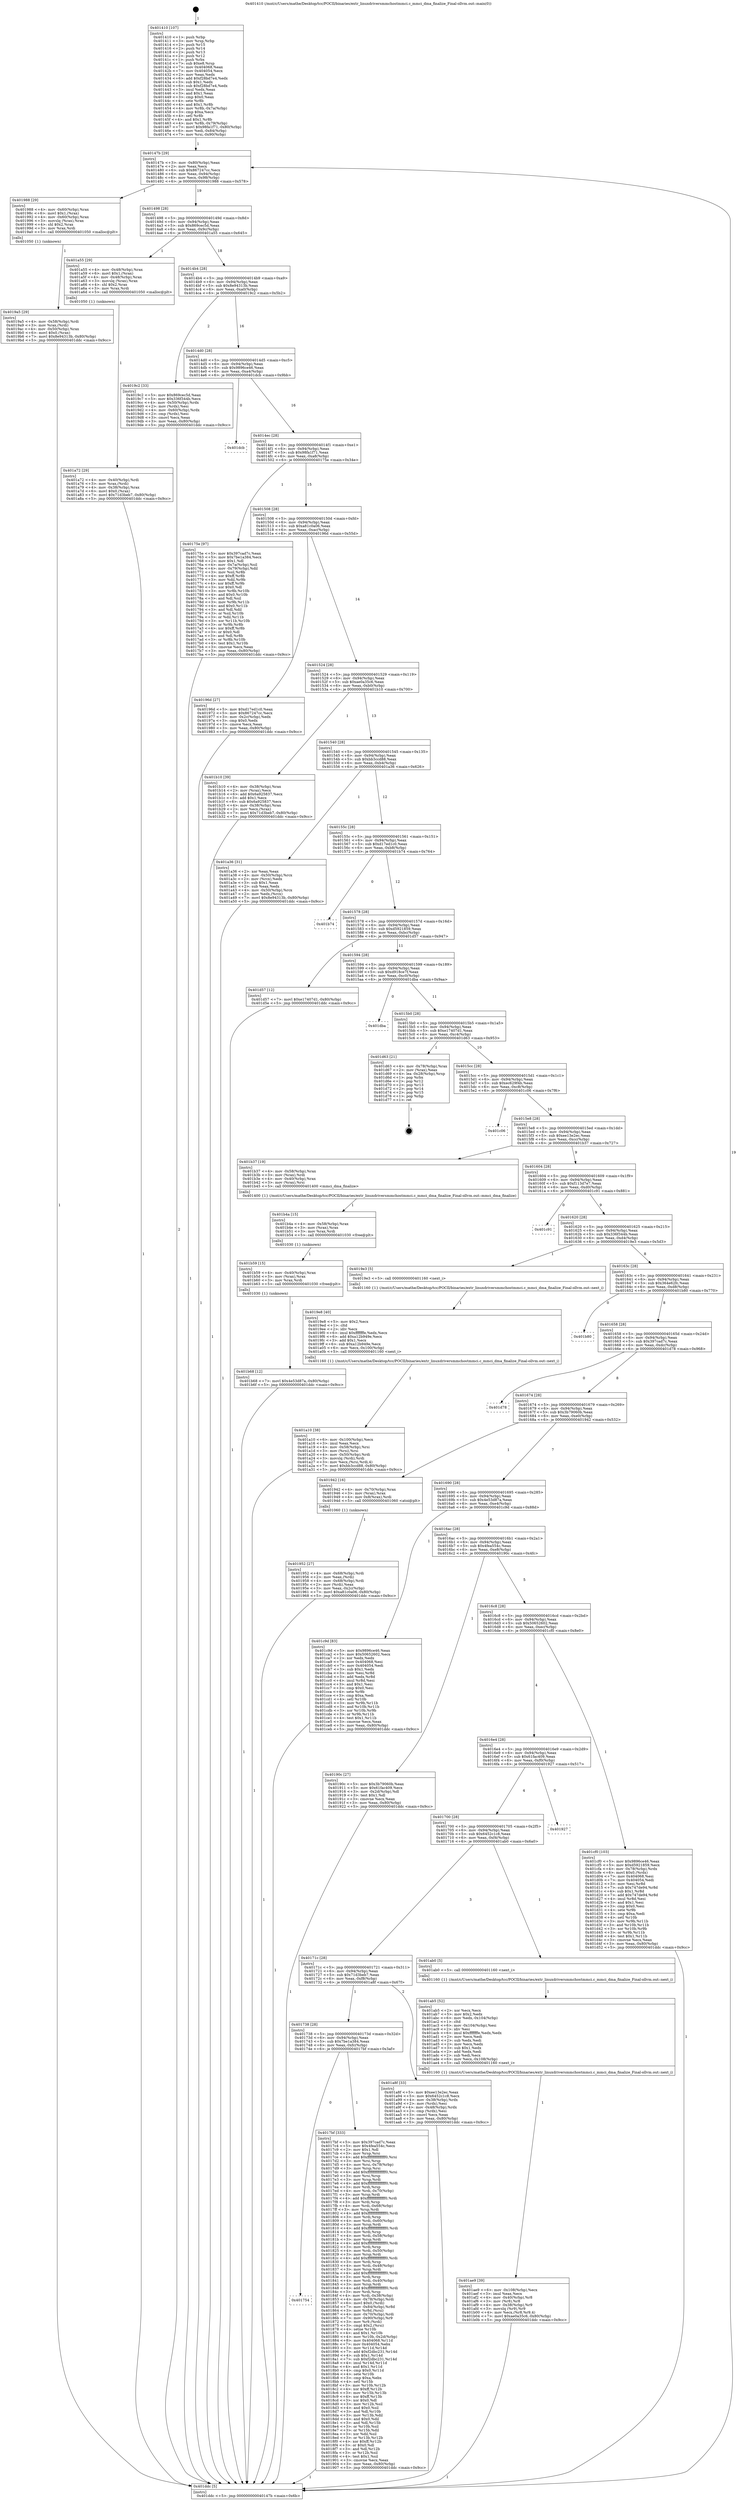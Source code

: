 digraph "0x401410" {
  label = "0x401410 (/mnt/c/Users/mathe/Desktop/tcc/POCII/binaries/extr_linuxdriversmmchostmmci.c_mmci_dma_finalize_Final-ollvm.out::main(0))"
  labelloc = "t"
  node[shape=record]

  Entry [label="",width=0.3,height=0.3,shape=circle,fillcolor=black,style=filled]
  "0x40147b" [label="{
     0x40147b [29]\l
     | [instrs]\l
     &nbsp;&nbsp;0x40147b \<+3\>: mov -0x80(%rbp),%eax\l
     &nbsp;&nbsp;0x40147e \<+2\>: mov %eax,%ecx\l
     &nbsp;&nbsp;0x401480 \<+6\>: sub $0x867247cc,%ecx\l
     &nbsp;&nbsp;0x401486 \<+6\>: mov %eax,-0x94(%rbp)\l
     &nbsp;&nbsp;0x40148c \<+6\>: mov %ecx,-0x98(%rbp)\l
     &nbsp;&nbsp;0x401492 \<+6\>: je 0000000000401988 \<main+0x578\>\l
  }"]
  "0x401988" [label="{
     0x401988 [29]\l
     | [instrs]\l
     &nbsp;&nbsp;0x401988 \<+4\>: mov -0x60(%rbp),%rax\l
     &nbsp;&nbsp;0x40198c \<+6\>: movl $0x1,(%rax)\l
     &nbsp;&nbsp;0x401992 \<+4\>: mov -0x60(%rbp),%rax\l
     &nbsp;&nbsp;0x401996 \<+3\>: movslq (%rax),%rax\l
     &nbsp;&nbsp;0x401999 \<+4\>: shl $0x2,%rax\l
     &nbsp;&nbsp;0x40199d \<+3\>: mov %rax,%rdi\l
     &nbsp;&nbsp;0x4019a0 \<+5\>: call 0000000000401050 \<malloc@plt\>\l
     | [calls]\l
     &nbsp;&nbsp;0x401050 \{1\} (unknown)\l
  }"]
  "0x401498" [label="{
     0x401498 [28]\l
     | [instrs]\l
     &nbsp;&nbsp;0x401498 \<+5\>: jmp 000000000040149d \<main+0x8d\>\l
     &nbsp;&nbsp;0x40149d \<+6\>: mov -0x94(%rbp),%eax\l
     &nbsp;&nbsp;0x4014a3 \<+5\>: sub $0x869cec5d,%eax\l
     &nbsp;&nbsp;0x4014a8 \<+6\>: mov %eax,-0x9c(%rbp)\l
     &nbsp;&nbsp;0x4014ae \<+6\>: je 0000000000401a55 \<main+0x645\>\l
  }"]
  Exit [label="",width=0.3,height=0.3,shape=circle,fillcolor=black,style=filled,peripheries=2]
  "0x401a55" [label="{
     0x401a55 [29]\l
     | [instrs]\l
     &nbsp;&nbsp;0x401a55 \<+4\>: mov -0x48(%rbp),%rax\l
     &nbsp;&nbsp;0x401a59 \<+6\>: movl $0x1,(%rax)\l
     &nbsp;&nbsp;0x401a5f \<+4\>: mov -0x48(%rbp),%rax\l
     &nbsp;&nbsp;0x401a63 \<+3\>: movslq (%rax),%rax\l
     &nbsp;&nbsp;0x401a66 \<+4\>: shl $0x2,%rax\l
     &nbsp;&nbsp;0x401a6a \<+3\>: mov %rax,%rdi\l
     &nbsp;&nbsp;0x401a6d \<+5\>: call 0000000000401050 \<malloc@plt\>\l
     | [calls]\l
     &nbsp;&nbsp;0x401050 \{1\} (unknown)\l
  }"]
  "0x4014b4" [label="{
     0x4014b4 [28]\l
     | [instrs]\l
     &nbsp;&nbsp;0x4014b4 \<+5\>: jmp 00000000004014b9 \<main+0xa9\>\l
     &nbsp;&nbsp;0x4014b9 \<+6\>: mov -0x94(%rbp),%eax\l
     &nbsp;&nbsp;0x4014bf \<+5\>: sub $0x8e94313b,%eax\l
     &nbsp;&nbsp;0x4014c4 \<+6\>: mov %eax,-0xa0(%rbp)\l
     &nbsp;&nbsp;0x4014ca \<+6\>: je 00000000004019c2 \<main+0x5b2\>\l
  }"]
  "0x401b68" [label="{
     0x401b68 [12]\l
     | [instrs]\l
     &nbsp;&nbsp;0x401b68 \<+7\>: movl $0x4e53d87a,-0x80(%rbp)\l
     &nbsp;&nbsp;0x401b6f \<+5\>: jmp 0000000000401ddc \<main+0x9cc\>\l
  }"]
  "0x4019c2" [label="{
     0x4019c2 [33]\l
     | [instrs]\l
     &nbsp;&nbsp;0x4019c2 \<+5\>: mov $0x869cec5d,%eax\l
     &nbsp;&nbsp;0x4019c7 \<+5\>: mov $0x336f344b,%ecx\l
     &nbsp;&nbsp;0x4019cc \<+4\>: mov -0x50(%rbp),%rdx\l
     &nbsp;&nbsp;0x4019d0 \<+2\>: mov (%rdx),%esi\l
     &nbsp;&nbsp;0x4019d2 \<+4\>: mov -0x60(%rbp),%rdx\l
     &nbsp;&nbsp;0x4019d6 \<+2\>: cmp (%rdx),%esi\l
     &nbsp;&nbsp;0x4019d8 \<+3\>: cmovl %ecx,%eax\l
     &nbsp;&nbsp;0x4019db \<+3\>: mov %eax,-0x80(%rbp)\l
     &nbsp;&nbsp;0x4019de \<+5\>: jmp 0000000000401ddc \<main+0x9cc\>\l
  }"]
  "0x4014d0" [label="{
     0x4014d0 [28]\l
     | [instrs]\l
     &nbsp;&nbsp;0x4014d0 \<+5\>: jmp 00000000004014d5 \<main+0xc5\>\l
     &nbsp;&nbsp;0x4014d5 \<+6\>: mov -0x94(%rbp),%eax\l
     &nbsp;&nbsp;0x4014db \<+5\>: sub $0x9896ce46,%eax\l
     &nbsp;&nbsp;0x4014e0 \<+6\>: mov %eax,-0xa4(%rbp)\l
     &nbsp;&nbsp;0x4014e6 \<+6\>: je 0000000000401dcb \<main+0x9bb\>\l
  }"]
  "0x401b59" [label="{
     0x401b59 [15]\l
     | [instrs]\l
     &nbsp;&nbsp;0x401b59 \<+4\>: mov -0x40(%rbp),%rax\l
     &nbsp;&nbsp;0x401b5d \<+3\>: mov (%rax),%rax\l
     &nbsp;&nbsp;0x401b60 \<+3\>: mov %rax,%rdi\l
     &nbsp;&nbsp;0x401b63 \<+5\>: call 0000000000401030 \<free@plt\>\l
     | [calls]\l
     &nbsp;&nbsp;0x401030 \{1\} (unknown)\l
  }"]
  "0x401dcb" [label="{
     0x401dcb\l
  }", style=dashed]
  "0x4014ec" [label="{
     0x4014ec [28]\l
     | [instrs]\l
     &nbsp;&nbsp;0x4014ec \<+5\>: jmp 00000000004014f1 \<main+0xe1\>\l
     &nbsp;&nbsp;0x4014f1 \<+6\>: mov -0x94(%rbp),%eax\l
     &nbsp;&nbsp;0x4014f7 \<+5\>: sub $0x98fa1f71,%eax\l
     &nbsp;&nbsp;0x4014fc \<+6\>: mov %eax,-0xa8(%rbp)\l
     &nbsp;&nbsp;0x401502 \<+6\>: je 000000000040175e \<main+0x34e\>\l
  }"]
  "0x401b4a" [label="{
     0x401b4a [15]\l
     | [instrs]\l
     &nbsp;&nbsp;0x401b4a \<+4\>: mov -0x58(%rbp),%rax\l
     &nbsp;&nbsp;0x401b4e \<+3\>: mov (%rax),%rax\l
     &nbsp;&nbsp;0x401b51 \<+3\>: mov %rax,%rdi\l
     &nbsp;&nbsp;0x401b54 \<+5\>: call 0000000000401030 \<free@plt\>\l
     | [calls]\l
     &nbsp;&nbsp;0x401030 \{1\} (unknown)\l
  }"]
  "0x40175e" [label="{
     0x40175e [97]\l
     | [instrs]\l
     &nbsp;&nbsp;0x40175e \<+5\>: mov $0x397cad7c,%eax\l
     &nbsp;&nbsp;0x401763 \<+5\>: mov $0x7be1a384,%ecx\l
     &nbsp;&nbsp;0x401768 \<+2\>: mov $0x1,%dl\l
     &nbsp;&nbsp;0x40176a \<+4\>: mov -0x7a(%rbp),%sil\l
     &nbsp;&nbsp;0x40176e \<+4\>: mov -0x79(%rbp),%dil\l
     &nbsp;&nbsp;0x401772 \<+3\>: mov %sil,%r8b\l
     &nbsp;&nbsp;0x401775 \<+4\>: xor $0xff,%r8b\l
     &nbsp;&nbsp;0x401779 \<+3\>: mov %dil,%r9b\l
     &nbsp;&nbsp;0x40177c \<+4\>: xor $0xff,%r9b\l
     &nbsp;&nbsp;0x401780 \<+3\>: xor $0x0,%dl\l
     &nbsp;&nbsp;0x401783 \<+3\>: mov %r8b,%r10b\l
     &nbsp;&nbsp;0x401786 \<+4\>: and $0x0,%r10b\l
     &nbsp;&nbsp;0x40178a \<+3\>: and %dl,%sil\l
     &nbsp;&nbsp;0x40178d \<+3\>: mov %r9b,%r11b\l
     &nbsp;&nbsp;0x401790 \<+4\>: and $0x0,%r11b\l
     &nbsp;&nbsp;0x401794 \<+3\>: and %dl,%dil\l
     &nbsp;&nbsp;0x401797 \<+3\>: or %sil,%r10b\l
     &nbsp;&nbsp;0x40179a \<+3\>: or %dil,%r11b\l
     &nbsp;&nbsp;0x40179d \<+3\>: xor %r11b,%r10b\l
     &nbsp;&nbsp;0x4017a0 \<+3\>: or %r9b,%r8b\l
     &nbsp;&nbsp;0x4017a3 \<+4\>: xor $0xff,%r8b\l
     &nbsp;&nbsp;0x4017a7 \<+3\>: or $0x0,%dl\l
     &nbsp;&nbsp;0x4017aa \<+3\>: and %dl,%r8b\l
     &nbsp;&nbsp;0x4017ad \<+3\>: or %r8b,%r10b\l
     &nbsp;&nbsp;0x4017b0 \<+4\>: test $0x1,%r10b\l
     &nbsp;&nbsp;0x4017b4 \<+3\>: cmovne %ecx,%eax\l
     &nbsp;&nbsp;0x4017b7 \<+3\>: mov %eax,-0x80(%rbp)\l
     &nbsp;&nbsp;0x4017ba \<+5\>: jmp 0000000000401ddc \<main+0x9cc\>\l
  }"]
  "0x401508" [label="{
     0x401508 [28]\l
     | [instrs]\l
     &nbsp;&nbsp;0x401508 \<+5\>: jmp 000000000040150d \<main+0xfd\>\l
     &nbsp;&nbsp;0x40150d \<+6\>: mov -0x94(%rbp),%eax\l
     &nbsp;&nbsp;0x401513 \<+5\>: sub $0xa81c0a06,%eax\l
     &nbsp;&nbsp;0x401518 \<+6\>: mov %eax,-0xac(%rbp)\l
     &nbsp;&nbsp;0x40151e \<+6\>: je 000000000040196d \<main+0x55d\>\l
  }"]
  "0x401ddc" [label="{
     0x401ddc [5]\l
     | [instrs]\l
     &nbsp;&nbsp;0x401ddc \<+5\>: jmp 000000000040147b \<main+0x6b\>\l
  }"]
  "0x401410" [label="{
     0x401410 [107]\l
     | [instrs]\l
     &nbsp;&nbsp;0x401410 \<+1\>: push %rbp\l
     &nbsp;&nbsp;0x401411 \<+3\>: mov %rsp,%rbp\l
     &nbsp;&nbsp;0x401414 \<+2\>: push %r15\l
     &nbsp;&nbsp;0x401416 \<+2\>: push %r14\l
     &nbsp;&nbsp;0x401418 \<+2\>: push %r13\l
     &nbsp;&nbsp;0x40141a \<+2\>: push %r12\l
     &nbsp;&nbsp;0x40141c \<+1\>: push %rbx\l
     &nbsp;&nbsp;0x40141d \<+7\>: sub $0xe8,%rsp\l
     &nbsp;&nbsp;0x401424 \<+7\>: mov 0x404068,%eax\l
     &nbsp;&nbsp;0x40142b \<+7\>: mov 0x404054,%ecx\l
     &nbsp;&nbsp;0x401432 \<+2\>: mov %eax,%edx\l
     &nbsp;&nbsp;0x401434 \<+6\>: add $0xf28bd7e4,%edx\l
     &nbsp;&nbsp;0x40143a \<+3\>: sub $0x1,%edx\l
     &nbsp;&nbsp;0x40143d \<+6\>: sub $0xf28bd7e4,%edx\l
     &nbsp;&nbsp;0x401443 \<+3\>: imul %edx,%eax\l
     &nbsp;&nbsp;0x401446 \<+3\>: and $0x1,%eax\l
     &nbsp;&nbsp;0x401449 \<+3\>: cmp $0x0,%eax\l
     &nbsp;&nbsp;0x40144c \<+4\>: sete %r8b\l
     &nbsp;&nbsp;0x401450 \<+4\>: and $0x1,%r8b\l
     &nbsp;&nbsp;0x401454 \<+4\>: mov %r8b,-0x7a(%rbp)\l
     &nbsp;&nbsp;0x401458 \<+3\>: cmp $0xa,%ecx\l
     &nbsp;&nbsp;0x40145b \<+4\>: setl %r8b\l
     &nbsp;&nbsp;0x40145f \<+4\>: and $0x1,%r8b\l
     &nbsp;&nbsp;0x401463 \<+4\>: mov %r8b,-0x79(%rbp)\l
     &nbsp;&nbsp;0x401467 \<+7\>: movl $0x98fa1f71,-0x80(%rbp)\l
     &nbsp;&nbsp;0x40146e \<+6\>: mov %edi,-0x84(%rbp)\l
     &nbsp;&nbsp;0x401474 \<+7\>: mov %rsi,-0x90(%rbp)\l
  }"]
  "0x401ae9" [label="{
     0x401ae9 [39]\l
     | [instrs]\l
     &nbsp;&nbsp;0x401ae9 \<+6\>: mov -0x108(%rbp),%ecx\l
     &nbsp;&nbsp;0x401aef \<+3\>: imul %eax,%ecx\l
     &nbsp;&nbsp;0x401af2 \<+4\>: mov -0x40(%rbp),%r8\l
     &nbsp;&nbsp;0x401af6 \<+3\>: mov (%r8),%r8\l
     &nbsp;&nbsp;0x401af9 \<+4\>: mov -0x38(%rbp),%r9\l
     &nbsp;&nbsp;0x401afd \<+3\>: movslq (%r9),%r9\l
     &nbsp;&nbsp;0x401b00 \<+4\>: mov %ecx,(%r8,%r9,4)\l
     &nbsp;&nbsp;0x401b04 \<+7\>: movl $0xae0a35c6,-0x80(%rbp)\l
     &nbsp;&nbsp;0x401b0b \<+5\>: jmp 0000000000401ddc \<main+0x9cc\>\l
  }"]
  "0x40196d" [label="{
     0x40196d [27]\l
     | [instrs]\l
     &nbsp;&nbsp;0x40196d \<+5\>: mov $0xd17ed1c0,%eax\l
     &nbsp;&nbsp;0x401972 \<+5\>: mov $0x867247cc,%ecx\l
     &nbsp;&nbsp;0x401977 \<+3\>: mov -0x2c(%rbp),%edx\l
     &nbsp;&nbsp;0x40197a \<+3\>: cmp $0x0,%edx\l
     &nbsp;&nbsp;0x40197d \<+3\>: cmove %ecx,%eax\l
     &nbsp;&nbsp;0x401980 \<+3\>: mov %eax,-0x80(%rbp)\l
     &nbsp;&nbsp;0x401983 \<+5\>: jmp 0000000000401ddc \<main+0x9cc\>\l
  }"]
  "0x401524" [label="{
     0x401524 [28]\l
     | [instrs]\l
     &nbsp;&nbsp;0x401524 \<+5\>: jmp 0000000000401529 \<main+0x119\>\l
     &nbsp;&nbsp;0x401529 \<+6\>: mov -0x94(%rbp),%eax\l
     &nbsp;&nbsp;0x40152f \<+5\>: sub $0xae0a35c6,%eax\l
     &nbsp;&nbsp;0x401534 \<+6\>: mov %eax,-0xb0(%rbp)\l
     &nbsp;&nbsp;0x40153a \<+6\>: je 0000000000401b10 \<main+0x700\>\l
  }"]
  "0x401ab5" [label="{
     0x401ab5 [52]\l
     | [instrs]\l
     &nbsp;&nbsp;0x401ab5 \<+2\>: xor %ecx,%ecx\l
     &nbsp;&nbsp;0x401ab7 \<+5\>: mov $0x2,%edx\l
     &nbsp;&nbsp;0x401abc \<+6\>: mov %edx,-0x104(%rbp)\l
     &nbsp;&nbsp;0x401ac2 \<+1\>: cltd\l
     &nbsp;&nbsp;0x401ac3 \<+6\>: mov -0x104(%rbp),%esi\l
     &nbsp;&nbsp;0x401ac9 \<+2\>: idiv %esi\l
     &nbsp;&nbsp;0x401acb \<+6\>: imul $0xfffffffe,%edx,%edx\l
     &nbsp;&nbsp;0x401ad1 \<+2\>: mov %ecx,%edi\l
     &nbsp;&nbsp;0x401ad3 \<+2\>: sub %edx,%edi\l
     &nbsp;&nbsp;0x401ad5 \<+2\>: mov %ecx,%edx\l
     &nbsp;&nbsp;0x401ad7 \<+3\>: sub $0x1,%edx\l
     &nbsp;&nbsp;0x401ada \<+2\>: add %edx,%edi\l
     &nbsp;&nbsp;0x401adc \<+2\>: sub %edi,%ecx\l
     &nbsp;&nbsp;0x401ade \<+6\>: mov %ecx,-0x108(%rbp)\l
     &nbsp;&nbsp;0x401ae4 \<+5\>: call 0000000000401160 \<next_i\>\l
     | [calls]\l
     &nbsp;&nbsp;0x401160 \{1\} (/mnt/c/Users/mathe/Desktop/tcc/POCII/binaries/extr_linuxdriversmmchostmmci.c_mmci_dma_finalize_Final-ollvm.out::next_i)\l
  }"]
  "0x401b10" [label="{
     0x401b10 [39]\l
     | [instrs]\l
     &nbsp;&nbsp;0x401b10 \<+4\>: mov -0x38(%rbp),%rax\l
     &nbsp;&nbsp;0x401b14 \<+2\>: mov (%rax),%ecx\l
     &nbsp;&nbsp;0x401b16 \<+6\>: add $0x6a925837,%ecx\l
     &nbsp;&nbsp;0x401b1c \<+3\>: add $0x1,%ecx\l
     &nbsp;&nbsp;0x401b1f \<+6\>: sub $0x6a925837,%ecx\l
     &nbsp;&nbsp;0x401b25 \<+4\>: mov -0x38(%rbp),%rax\l
     &nbsp;&nbsp;0x401b29 \<+2\>: mov %ecx,(%rax)\l
     &nbsp;&nbsp;0x401b2b \<+7\>: movl $0x71d3beb7,-0x80(%rbp)\l
     &nbsp;&nbsp;0x401b32 \<+5\>: jmp 0000000000401ddc \<main+0x9cc\>\l
  }"]
  "0x401540" [label="{
     0x401540 [28]\l
     | [instrs]\l
     &nbsp;&nbsp;0x401540 \<+5\>: jmp 0000000000401545 \<main+0x135\>\l
     &nbsp;&nbsp;0x401545 \<+6\>: mov -0x94(%rbp),%eax\l
     &nbsp;&nbsp;0x40154b \<+5\>: sub $0xbb3ccd88,%eax\l
     &nbsp;&nbsp;0x401550 \<+6\>: mov %eax,-0xb4(%rbp)\l
     &nbsp;&nbsp;0x401556 \<+6\>: je 0000000000401a36 \<main+0x626\>\l
  }"]
  "0x401a72" [label="{
     0x401a72 [29]\l
     | [instrs]\l
     &nbsp;&nbsp;0x401a72 \<+4\>: mov -0x40(%rbp),%rdi\l
     &nbsp;&nbsp;0x401a76 \<+3\>: mov %rax,(%rdi)\l
     &nbsp;&nbsp;0x401a79 \<+4\>: mov -0x38(%rbp),%rax\l
     &nbsp;&nbsp;0x401a7d \<+6\>: movl $0x0,(%rax)\l
     &nbsp;&nbsp;0x401a83 \<+7\>: movl $0x71d3beb7,-0x80(%rbp)\l
     &nbsp;&nbsp;0x401a8a \<+5\>: jmp 0000000000401ddc \<main+0x9cc\>\l
  }"]
  "0x401a36" [label="{
     0x401a36 [31]\l
     | [instrs]\l
     &nbsp;&nbsp;0x401a36 \<+2\>: xor %eax,%eax\l
     &nbsp;&nbsp;0x401a38 \<+4\>: mov -0x50(%rbp),%rcx\l
     &nbsp;&nbsp;0x401a3c \<+2\>: mov (%rcx),%edx\l
     &nbsp;&nbsp;0x401a3e \<+3\>: sub $0x1,%eax\l
     &nbsp;&nbsp;0x401a41 \<+2\>: sub %eax,%edx\l
     &nbsp;&nbsp;0x401a43 \<+4\>: mov -0x50(%rbp),%rcx\l
     &nbsp;&nbsp;0x401a47 \<+2\>: mov %edx,(%rcx)\l
     &nbsp;&nbsp;0x401a49 \<+7\>: movl $0x8e94313b,-0x80(%rbp)\l
     &nbsp;&nbsp;0x401a50 \<+5\>: jmp 0000000000401ddc \<main+0x9cc\>\l
  }"]
  "0x40155c" [label="{
     0x40155c [28]\l
     | [instrs]\l
     &nbsp;&nbsp;0x40155c \<+5\>: jmp 0000000000401561 \<main+0x151\>\l
     &nbsp;&nbsp;0x401561 \<+6\>: mov -0x94(%rbp),%eax\l
     &nbsp;&nbsp;0x401567 \<+5\>: sub $0xd17ed1c0,%eax\l
     &nbsp;&nbsp;0x40156c \<+6\>: mov %eax,-0xb8(%rbp)\l
     &nbsp;&nbsp;0x401572 \<+6\>: je 0000000000401b74 \<main+0x764\>\l
  }"]
  "0x401a10" [label="{
     0x401a10 [38]\l
     | [instrs]\l
     &nbsp;&nbsp;0x401a10 \<+6\>: mov -0x100(%rbp),%ecx\l
     &nbsp;&nbsp;0x401a16 \<+3\>: imul %eax,%ecx\l
     &nbsp;&nbsp;0x401a19 \<+4\>: mov -0x58(%rbp),%rsi\l
     &nbsp;&nbsp;0x401a1d \<+3\>: mov (%rsi),%rsi\l
     &nbsp;&nbsp;0x401a20 \<+4\>: mov -0x50(%rbp),%rdi\l
     &nbsp;&nbsp;0x401a24 \<+3\>: movslq (%rdi),%rdi\l
     &nbsp;&nbsp;0x401a27 \<+3\>: mov %ecx,(%rsi,%rdi,4)\l
     &nbsp;&nbsp;0x401a2a \<+7\>: movl $0xbb3ccd88,-0x80(%rbp)\l
     &nbsp;&nbsp;0x401a31 \<+5\>: jmp 0000000000401ddc \<main+0x9cc\>\l
  }"]
  "0x401b74" [label="{
     0x401b74\l
  }", style=dashed]
  "0x401578" [label="{
     0x401578 [28]\l
     | [instrs]\l
     &nbsp;&nbsp;0x401578 \<+5\>: jmp 000000000040157d \<main+0x16d\>\l
     &nbsp;&nbsp;0x40157d \<+6\>: mov -0x94(%rbp),%eax\l
     &nbsp;&nbsp;0x401583 \<+5\>: sub $0xd5921859,%eax\l
     &nbsp;&nbsp;0x401588 \<+6\>: mov %eax,-0xbc(%rbp)\l
     &nbsp;&nbsp;0x40158e \<+6\>: je 0000000000401d57 \<main+0x947\>\l
  }"]
  "0x4019e8" [label="{
     0x4019e8 [40]\l
     | [instrs]\l
     &nbsp;&nbsp;0x4019e8 \<+5\>: mov $0x2,%ecx\l
     &nbsp;&nbsp;0x4019ed \<+1\>: cltd\l
     &nbsp;&nbsp;0x4019ee \<+2\>: idiv %ecx\l
     &nbsp;&nbsp;0x4019f0 \<+6\>: imul $0xfffffffe,%edx,%ecx\l
     &nbsp;&nbsp;0x4019f6 \<+6\>: add $0xa12b949e,%ecx\l
     &nbsp;&nbsp;0x4019fc \<+3\>: add $0x1,%ecx\l
     &nbsp;&nbsp;0x4019ff \<+6\>: sub $0xa12b949e,%ecx\l
     &nbsp;&nbsp;0x401a05 \<+6\>: mov %ecx,-0x100(%rbp)\l
     &nbsp;&nbsp;0x401a0b \<+5\>: call 0000000000401160 \<next_i\>\l
     | [calls]\l
     &nbsp;&nbsp;0x401160 \{1\} (/mnt/c/Users/mathe/Desktop/tcc/POCII/binaries/extr_linuxdriversmmchostmmci.c_mmci_dma_finalize_Final-ollvm.out::next_i)\l
  }"]
  "0x401d57" [label="{
     0x401d57 [12]\l
     | [instrs]\l
     &nbsp;&nbsp;0x401d57 \<+7\>: movl $0xe17407d1,-0x80(%rbp)\l
     &nbsp;&nbsp;0x401d5e \<+5\>: jmp 0000000000401ddc \<main+0x9cc\>\l
  }"]
  "0x401594" [label="{
     0x401594 [28]\l
     | [instrs]\l
     &nbsp;&nbsp;0x401594 \<+5\>: jmp 0000000000401599 \<main+0x189\>\l
     &nbsp;&nbsp;0x401599 \<+6\>: mov -0x94(%rbp),%eax\l
     &nbsp;&nbsp;0x40159f \<+5\>: sub $0xd918ce7f,%eax\l
     &nbsp;&nbsp;0x4015a4 \<+6\>: mov %eax,-0xc0(%rbp)\l
     &nbsp;&nbsp;0x4015aa \<+6\>: je 0000000000401dba \<main+0x9aa\>\l
  }"]
  "0x4019a5" [label="{
     0x4019a5 [29]\l
     | [instrs]\l
     &nbsp;&nbsp;0x4019a5 \<+4\>: mov -0x58(%rbp),%rdi\l
     &nbsp;&nbsp;0x4019a9 \<+3\>: mov %rax,(%rdi)\l
     &nbsp;&nbsp;0x4019ac \<+4\>: mov -0x50(%rbp),%rax\l
     &nbsp;&nbsp;0x4019b0 \<+6\>: movl $0x0,(%rax)\l
     &nbsp;&nbsp;0x4019b6 \<+7\>: movl $0x8e94313b,-0x80(%rbp)\l
     &nbsp;&nbsp;0x4019bd \<+5\>: jmp 0000000000401ddc \<main+0x9cc\>\l
  }"]
  "0x401dba" [label="{
     0x401dba\l
  }", style=dashed]
  "0x4015b0" [label="{
     0x4015b0 [28]\l
     | [instrs]\l
     &nbsp;&nbsp;0x4015b0 \<+5\>: jmp 00000000004015b5 \<main+0x1a5\>\l
     &nbsp;&nbsp;0x4015b5 \<+6\>: mov -0x94(%rbp),%eax\l
     &nbsp;&nbsp;0x4015bb \<+5\>: sub $0xe17407d1,%eax\l
     &nbsp;&nbsp;0x4015c0 \<+6\>: mov %eax,-0xc4(%rbp)\l
     &nbsp;&nbsp;0x4015c6 \<+6\>: je 0000000000401d63 \<main+0x953\>\l
  }"]
  "0x401952" [label="{
     0x401952 [27]\l
     | [instrs]\l
     &nbsp;&nbsp;0x401952 \<+4\>: mov -0x68(%rbp),%rdi\l
     &nbsp;&nbsp;0x401956 \<+2\>: mov %eax,(%rdi)\l
     &nbsp;&nbsp;0x401958 \<+4\>: mov -0x68(%rbp),%rdi\l
     &nbsp;&nbsp;0x40195c \<+2\>: mov (%rdi),%eax\l
     &nbsp;&nbsp;0x40195e \<+3\>: mov %eax,-0x2c(%rbp)\l
     &nbsp;&nbsp;0x401961 \<+7\>: movl $0xa81c0a06,-0x80(%rbp)\l
     &nbsp;&nbsp;0x401968 \<+5\>: jmp 0000000000401ddc \<main+0x9cc\>\l
  }"]
  "0x401d63" [label="{
     0x401d63 [21]\l
     | [instrs]\l
     &nbsp;&nbsp;0x401d63 \<+4\>: mov -0x78(%rbp),%rax\l
     &nbsp;&nbsp;0x401d67 \<+2\>: mov (%rax),%eax\l
     &nbsp;&nbsp;0x401d69 \<+4\>: lea -0x28(%rbp),%rsp\l
     &nbsp;&nbsp;0x401d6d \<+1\>: pop %rbx\l
     &nbsp;&nbsp;0x401d6e \<+2\>: pop %r12\l
     &nbsp;&nbsp;0x401d70 \<+2\>: pop %r13\l
     &nbsp;&nbsp;0x401d72 \<+2\>: pop %r14\l
     &nbsp;&nbsp;0x401d74 \<+2\>: pop %r15\l
     &nbsp;&nbsp;0x401d76 \<+1\>: pop %rbp\l
     &nbsp;&nbsp;0x401d77 \<+1\>: ret\l
  }"]
  "0x4015cc" [label="{
     0x4015cc [28]\l
     | [instrs]\l
     &nbsp;&nbsp;0x4015cc \<+5\>: jmp 00000000004015d1 \<main+0x1c1\>\l
     &nbsp;&nbsp;0x4015d1 \<+6\>: mov -0x94(%rbp),%eax\l
     &nbsp;&nbsp;0x4015d7 \<+5\>: sub $0xec629f4b,%eax\l
     &nbsp;&nbsp;0x4015dc \<+6\>: mov %eax,-0xc8(%rbp)\l
     &nbsp;&nbsp;0x4015e2 \<+6\>: je 0000000000401c06 \<main+0x7f6\>\l
  }"]
  "0x401754" [label="{
     0x401754\l
  }", style=dashed]
  "0x401c06" [label="{
     0x401c06\l
  }", style=dashed]
  "0x4015e8" [label="{
     0x4015e8 [28]\l
     | [instrs]\l
     &nbsp;&nbsp;0x4015e8 \<+5\>: jmp 00000000004015ed \<main+0x1dd\>\l
     &nbsp;&nbsp;0x4015ed \<+6\>: mov -0x94(%rbp),%eax\l
     &nbsp;&nbsp;0x4015f3 \<+5\>: sub $0xee13e2ec,%eax\l
     &nbsp;&nbsp;0x4015f8 \<+6\>: mov %eax,-0xcc(%rbp)\l
     &nbsp;&nbsp;0x4015fe \<+6\>: je 0000000000401b37 \<main+0x727\>\l
  }"]
  "0x4017bf" [label="{
     0x4017bf [333]\l
     | [instrs]\l
     &nbsp;&nbsp;0x4017bf \<+5\>: mov $0x397cad7c,%eax\l
     &nbsp;&nbsp;0x4017c4 \<+5\>: mov $0x4fea554c,%ecx\l
     &nbsp;&nbsp;0x4017c9 \<+2\>: mov $0x1,%dl\l
     &nbsp;&nbsp;0x4017cb \<+3\>: mov %rsp,%rsi\l
     &nbsp;&nbsp;0x4017ce \<+4\>: add $0xfffffffffffffff0,%rsi\l
     &nbsp;&nbsp;0x4017d2 \<+3\>: mov %rsi,%rsp\l
     &nbsp;&nbsp;0x4017d5 \<+4\>: mov %rsi,-0x78(%rbp)\l
     &nbsp;&nbsp;0x4017d9 \<+3\>: mov %rsp,%rsi\l
     &nbsp;&nbsp;0x4017dc \<+4\>: add $0xfffffffffffffff0,%rsi\l
     &nbsp;&nbsp;0x4017e0 \<+3\>: mov %rsi,%rsp\l
     &nbsp;&nbsp;0x4017e3 \<+3\>: mov %rsp,%rdi\l
     &nbsp;&nbsp;0x4017e6 \<+4\>: add $0xfffffffffffffff0,%rdi\l
     &nbsp;&nbsp;0x4017ea \<+3\>: mov %rdi,%rsp\l
     &nbsp;&nbsp;0x4017ed \<+4\>: mov %rdi,-0x70(%rbp)\l
     &nbsp;&nbsp;0x4017f1 \<+3\>: mov %rsp,%rdi\l
     &nbsp;&nbsp;0x4017f4 \<+4\>: add $0xfffffffffffffff0,%rdi\l
     &nbsp;&nbsp;0x4017f8 \<+3\>: mov %rdi,%rsp\l
     &nbsp;&nbsp;0x4017fb \<+4\>: mov %rdi,-0x68(%rbp)\l
     &nbsp;&nbsp;0x4017ff \<+3\>: mov %rsp,%rdi\l
     &nbsp;&nbsp;0x401802 \<+4\>: add $0xfffffffffffffff0,%rdi\l
     &nbsp;&nbsp;0x401806 \<+3\>: mov %rdi,%rsp\l
     &nbsp;&nbsp;0x401809 \<+4\>: mov %rdi,-0x60(%rbp)\l
     &nbsp;&nbsp;0x40180d \<+3\>: mov %rsp,%rdi\l
     &nbsp;&nbsp;0x401810 \<+4\>: add $0xfffffffffffffff0,%rdi\l
     &nbsp;&nbsp;0x401814 \<+3\>: mov %rdi,%rsp\l
     &nbsp;&nbsp;0x401817 \<+4\>: mov %rdi,-0x58(%rbp)\l
     &nbsp;&nbsp;0x40181b \<+3\>: mov %rsp,%rdi\l
     &nbsp;&nbsp;0x40181e \<+4\>: add $0xfffffffffffffff0,%rdi\l
     &nbsp;&nbsp;0x401822 \<+3\>: mov %rdi,%rsp\l
     &nbsp;&nbsp;0x401825 \<+4\>: mov %rdi,-0x50(%rbp)\l
     &nbsp;&nbsp;0x401829 \<+3\>: mov %rsp,%rdi\l
     &nbsp;&nbsp;0x40182c \<+4\>: add $0xfffffffffffffff0,%rdi\l
     &nbsp;&nbsp;0x401830 \<+3\>: mov %rdi,%rsp\l
     &nbsp;&nbsp;0x401833 \<+4\>: mov %rdi,-0x48(%rbp)\l
     &nbsp;&nbsp;0x401837 \<+3\>: mov %rsp,%rdi\l
     &nbsp;&nbsp;0x40183a \<+4\>: add $0xfffffffffffffff0,%rdi\l
     &nbsp;&nbsp;0x40183e \<+3\>: mov %rdi,%rsp\l
     &nbsp;&nbsp;0x401841 \<+4\>: mov %rdi,-0x40(%rbp)\l
     &nbsp;&nbsp;0x401845 \<+3\>: mov %rsp,%rdi\l
     &nbsp;&nbsp;0x401848 \<+4\>: add $0xfffffffffffffff0,%rdi\l
     &nbsp;&nbsp;0x40184c \<+3\>: mov %rdi,%rsp\l
     &nbsp;&nbsp;0x40184f \<+4\>: mov %rdi,-0x38(%rbp)\l
     &nbsp;&nbsp;0x401853 \<+4\>: mov -0x78(%rbp),%rdi\l
     &nbsp;&nbsp;0x401857 \<+6\>: movl $0x0,(%rdi)\l
     &nbsp;&nbsp;0x40185d \<+7\>: mov -0x84(%rbp),%r8d\l
     &nbsp;&nbsp;0x401864 \<+3\>: mov %r8d,(%rsi)\l
     &nbsp;&nbsp;0x401867 \<+4\>: mov -0x70(%rbp),%rdi\l
     &nbsp;&nbsp;0x40186b \<+7\>: mov -0x90(%rbp),%r9\l
     &nbsp;&nbsp;0x401872 \<+3\>: mov %r9,(%rdi)\l
     &nbsp;&nbsp;0x401875 \<+3\>: cmpl $0x2,(%rsi)\l
     &nbsp;&nbsp;0x401878 \<+4\>: setne %r10b\l
     &nbsp;&nbsp;0x40187c \<+4\>: and $0x1,%r10b\l
     &nbsp;&nbsp;0x401880 \<+4\>: mov %r10b,-0x2d(%rbp)\l
     &nbsp;&nbsp;0x401884 \<+8\>: mov 0x404068,%r11d\l
     &nbsp;&nbsp;0x40188c \<+7\>: mov 0x404054,%ebx\l
     &nbsp;&nbsp;0x401893 \<+3\>: mov %r11d,%r14d\l
     &nbsp;&nbsp;0x401896 \<+7\>: add $0xf2dbc231,%r14d\l
     &nbsp;&nbsp;0x40189d \<+4\>: sub $0x1,%r14d\l
     &nbsp;&nbsp;0x4018a1 \<+7\>: sub $0xf2dbc231,%r14d\l
     &nbsp;&nbsp;0x4018a8 \<+4\>: imul %r14d,%r11d\l
     &nbsp;&nbsp;0x4018ac \<+4\>: and $0x1,%r11d\l
     &nbsp;&nbsp;0x4018b0 \<+4\>: cmp $0x0,%r11d\l
     &nbsp;&nbsp;0x4018b4 \<+4\>: sete %r10b\l
     &nbsp;&nbsp;0x4018b8 \<+3\>: cmp $0xa,%ebx\l
     &nbsp;&nbsp;0x4018bb \<+4\>: setl %r15b\l
     &nbsp;&nbsp;0x4018bf \<+3\>: mov %r10b,%r12b\l
     &nbsp;&nbsp;0x4018c2 \<+4\>: xor $0xff,%r12b\l
     &nbsp;&nbsp;0x4018c6 \<+3\>: mov %r15b,%r13b\l
     &nbsp;&nbsp;0x4018c9 \<+4\>: xor $0xff,%r13b\l
     &nbsp;&nbsp;0x4018cd \<+3\>: xor $0x0,%dl\l
     &nbsp;&nbsp;0x4018d0 \<+3\>: mov %r12b,%sil\l
     &nbsp;&nbsp;0x4018d3 \<+4\>: and $0x0,%sil\l
     &nbsp;&nbsp;0x4018d7 \<+3\>: and %dl,%r10b\l
     &nbsp;&nbsp;0x4018da \<+3\>: mov %r13b,%dil\l
     &nbsp;&nbsp;0x4018dd \<+4\>: and $0x0,%dil\l
     &nbsp;&nbsp;0x4018e1 \<+3\>: and %dl,%r15b\l
     &nbsp;&nbsp;0x4018e4 \<+3\>: or %r10b,%sil\l
     &nbsp;&nbsp;0x4018e7 \<+3\>: or %r15b,%dil\l
     &nbsp;&nbsp;0x4018ea \<+3\>: xor %dil,%sil\l
     &nbsp;&nbsp;0x4018ed \<+3\>: or %r13b,%r12b\l
     &nbsp;&nbsp;0x4018f0 \<+4\>: xor $0xff,%r12b\l
     &nbsp;&nbsp;0x4018f4 \<+3\>: or $0x0,%dl\l
     &nbsp;&nbsp;0x4018f7 \<+3\>: and %dl,%r12b\l
     &nbsp;&nbsp;0x4018fa \<+3\>: or %r12b,%sil\l
     &nbsp;&nbsp;0x4018fd \<+4\>: test $0x1,%sil\l
     &nbsp;&nbsp;0x401901 \<+3\>: cmovne %ecx,%eax\l
     &nbsp;&nbsp;0x401904 \<+3\>: mov %eax,-0x80(%rbp)\l
     &nbsp;&nbsp;0x401907 \<+5\>: jmp 0000000000401ddc \<main+0x9cc\>\l
  }"]
  "0x401b37" [label="{
     0x401b37 [19]\l
     | [instrs]\l
     &nbsp;&nbsp;0x401b37 \<+4\>: mov -0x58(%rbp),%rax\l
     &nbsp;&nbsp;0x401b3b \<+3\>: mov (%rax),%rdi\l
     &nbsp;&nbsp;0x401b3e \<+4\>: mov -0x40(%rbp),%rax\l
     &nbsp;&nbsp;0x401b42 \<+3\>: mov (%rax),%rsi\l
     &nbsp;&nbsp;0x401b45 \<+5\>: call 0000000000401400 \<mmci_dma_finalize\>\l
     | [calls]\l
     &nbsp;&nbsp;0x401400 \{1\} (/mnt/c/Users/mathe/Desktop/tcc/POCII/binaries/extr_linuxdriversmmchostmmci.c_mmci_dma_finalize_Final-ollvm.out::mmci_dma_finalize)\l
  }"]
  "0x401604" [label="{
     0x401604 [28]\l
     | [instrs]\l
     &nbsp;&nbsp;0x401604 \<+5\>: jmp 0000000000401609 \<main+0x1f9\>\l
     &nbsp;&nbsp;0x401609 \<+6\>: mov -0x94(%rbp),%eax\l
     &nbsp;&nbsp;0x40160f \<+5\>: sub $0xf113d7e7,%eax\l
     &nbsp;&nbsp;0x401614 \<+6\>: mov %eax,-0xd0(%rbp)\l
     &nbsp;&nbsp;0x40161a \<+6\>: je 0000000000401c91 \<main+0x881\>\l
  }"]
  "0x401738" [label="{
     0x401738 [28]\l
     | [instrs]\l
     &nbsp;&nbsp;0x401738 \<+5\>: jmp 000000000040173d \<main+0x32d\>\l
     &nbsp;&nbsp;0x40173d \<+6\>: mov -0x94(%rbp),%eax\l
     &nbsp;&nbsp;0x401743 \<+5\>: sub $0x7be1a384,%eax\l
     &nbsp;&nbsp;0x401748 \<+6\>: mov %eax,-0xfc(%rbp)\l
     &nbsp;&nbsp;0x40174e \<+6\>: je 00000000004017bf \<main+0x3af\>\l
  }"]
  "0x401c91" [label="{
     0x401c91\l
  }", style=dashed]
  "0x401620" [label="{
     0x401620 [28]\l
     | [instrs]\l
     &nbsp;&nbsp;0x401620 \<+5\>: jmp 0000000000401625 \<main+0x215\>\l
     &nbsp;&nbsp;0x401625 \<+6\>: mov -0x94(%rbp),%eax\l
     &nbsp;&nbsp;0x40162b \<+5\>: sub $0x336f344b,%eax\l
     &nbsp;&nbsp;0x401630 \<+6\>: mov %eax,-0xd4(%rbp)\l
     &nbsp;&nbsp;0x401636 \<+6\>: je 00000000004019e3 \<main+0x5d3\>\l
  }"]
  "0x401a8f" [label="{
     0x401a8f [33]\l
     | [instrs]\l
     &nbsp;&nbsp;0x401a8f \<+5\>: mov $0xee13e2ec,%eax\l
     &nbsp;&nbsp;0x401a94 \<+5\>: mov $0x6452c1c8,%ecx\l
     &nbsp;&nbsp;0x401a99 \<+4\>: mov -0x38(%rbp),%rdx\l
     &nbsp;&nbsp;0x401a9d \<+2\>: mov (%rdx),%esi\l
     &nbsp;&nbsp;0x401a9f \<+4\>: mov -0x48(%rbp),%rdx\l
     &nbsp;&nbsp;0x401aa3 \<+2\>: cmp (%rdx),%esi\l
     &nbsp;&nbsp;0x401aa5 \<+3\>: cmovl %ecx,%eax\l
     &nbsp;&nbsp;0x401aa8 \<+3\>: mov %eax,-0x80(%rbp)\l
     &nbsp;&nbsp;0x401aab \<+5\>: jmp 0000000000401ddc \<main+0x9cc\>\l
  }"]
  "0x4019e3" [label="{
     0x4019e3 [5]\l
     | [instrs]\l
     &nbsp;&nbsp;0x4019e3 \<+5\>: call 0000000000401160 \<next_i\>\l
     | [calls]\l
     &nbsp;&nbsp;0x401160 \{1\} (/mnt/c/Users/mathe/Desktop/tcc/POCII/binaries/extr_linuxdriversmmchostmmci.c_mmci_dma_finalize_Final-ollvm.out::next_i)\l
  }"]
  "0x40163c" [label="{
     0x40163c [28]\l
     | [instrs]\l
     &nbsp;&nbsp;0x40163c \<+5\>: jmp 0000000000401641 \<main+0x231\>\l
     &nbsp;&nbsp;0x401641 \<+6\>: mov -0x94(%rbp),%eax\l
     &nbsp;&nbsp;0x401647 \<+5\>: sub $0x364e62fc,%eax\l
     &nbsp;&nbsp;0x40164c \<+6\>: mov %eax,-0xd8(%rbp)\l
     &nbsp;&nbsp;0x401652 \<+6\>: je 0000000000401b80 \<main+0x770\>\l
  }"]
  "0x40171c" [label="{
     0x40171c [28]\l
     | [instrs]\l
     &nbsp;&nbsp;0x40171c \<+5\>: jmp 0000000000401721 \<main+0x311\>\l
     &nbsp;&nbsp;0x401721 \<+6\>: mov -0x94(%rbp),%eax\l
     &nbsp;&nbsp;0x401727 \<+5\>: sub $0x71d3beb7,%eax\l
     &nbsp;&nbsp;0x40172c \<+6\>: mov %eax,-0xf8(%rbp)\l
     &nbsp;&nbsp;0x401732 \<+6\>: je 0000000000401a8f \<main+0x67f\>\l
  }"]
  "0x401b80" [label="{
     0x401b80\l
  }", style=dashed]
  "0x401658" [label="{
     0x401658 [28]\l
     | [instrs]\l
     &nbsp;&nbsp;0x401658 \<+5\>: jmp 000000000040165d \<main+0x24d\>\l
     &nbsp;&nbsp;0x40165d \<+6\>: mov -0x94(%rbp),%eax\l
     &nbsp;&nbsp;0x401663 \<+5\>: sub $0x397cad7c,%eax\l
     &nbsp;&nbsp;0x401668 \<+6\>: mov %eax,-0xdc(%rbp)\l
     &nbsp;&nbsp;0x40166e \<+6\>: je 0000000000401d78 \<main+0x968\>\l
  }"]
  "0x401ab0" [label="{
     0x401ab0 [5]\l
     | [instrs]\l
     &nbsp;&nbsp;0x401ab0 \<+5\>: call 0000000000401160 \<next_i\>\l
     | [calls]\l
     &nbsp;&nbsp;0x401160 \{1\} (/mnt/c/Users/mathe/Desktop/tcc/POCII/binaries/extr_linuxdriversmmchostmmci.c_mmci_dma_finalize_Final-ollvm.out::next_i)\l
  }"]
  "0x401d78" [label="{
     0x401d78\l
  }", style=dashed]
  "0x401674" [label="{
     0x401674 [28]\l
     | [instrs]\l
     &nbsp;&nbsp;0x401674 \<+5\>: jmp 0000000000401679 \<main+0x269\>\l
     &nbsp;&nbsp;0x401679 \<+6\>: mov -0x94(%rbp),%eax\l
     &nbsp;&nbsp;0x40167f \<+5\>: sub $0x3b79060b,%eax\l
     &nbsp;&nbsp;0x401684 \<+6\>: mov %eax,-0xe0(%rbp)\l
     &nbsp;&nbsp;0x40168a \<+6\>: je 0000000000401942 \<main+0x532\>\l
  }"]
  "0x401700" [label="{
     0x401700 [28]\l
     | [instrs]\l
     &nbsp;&nbsp;0x401700 \<+5\>: jmp 0000000000401705 \<main+0x2f5\>\l
     &nbsp;&nbsp;0x401705 \<+6\>: mov -0x94(%rbp),%eax\l
     &nbsp;&nbsp;0x40170b \<+5\>: sub $0x6452c1c8,%eax\l
     &nbsp;&nbsp;0x401710 \<+6\>: mov %eax,-0xf4(%rbp)\l
     &nbsp;&nbsp;0x401716 \<+6\>: je 0000000000401ab0 \<main+0x6a0\>\l
  }"]
  "0x401942" [label="{
     0x401942 [16]\l
     | [instrs]\l
     &nbsp;&nbsp;0x401942 \<+4\>: mov -0x70(%rbp),%rax\l
     &nbsp;&nbsp;0x401946 \<+3\>: mov (%rax),%rax\l
     &nbsp;&nbsp;0x401949 \<+4\>: mov 0x8(%rax),%rdi\l
     &nbsp;&nbsp;0x40194d \<+5\>: call 0000000000401060 \<atoi@plt\>\l
     | [calls]\l
     &nbsp;&nbsp;0x401060 \{1\} (unknown)\l
  }"]
  "0x401690" [label="{
     0x401690 [28]\l
     | [instrs]\l
     &nbsp;&nbsp;0x401690 \<+5\>: jmp 0000000000401695 \<main+0x285\>\l
     &nbsp;&nbsp;0x401695 \<+6\>: mov -0x94(%rbp),%eax\l
     &nbsp;&nbsp;0x40169b \<+5\>: sub $0x4e53d87a,%eax\l
     &nbsp;&nbsp;0x4016a0 \<+6\>: mov %eax,-0xe4(%rbp)\l
     &nbsp;&nbsp;0x4016a6 \<+6\>: je 0000000000401c9d \<main+0x88d\>\l
  }"]
  "0x401927" [label="{
     0x401927\l
  }", style=dashed]
  "0x401c9d" [label="{
     0x401c9d [83]\l
     | [instrs]\l
     &nbsp;&nbsp;0x401c9d \<+5\>: mov $0x9896ce46,%eax\l
     &nbsp;&nbsp;0x401ca2 \<+5\>: mov $0x50652602,%ecx\l
     &nbsp;&nbsp;0x401ca7 \<+2\>: xor %edx,%edx\l
     &nbsp;&nbsp;0x401ca9 \<+7\>: mov 0x404068,%esi\l
     &nbsp;&nbsp;0x401cb0 \<+7\>: mov 0x404054,%edi\l
     &nbsp;&nbsp;0x401cb7 \<+3\>: sub $0x1,%edx\l
     &nbsp;&nbsp;0x401cba \<+3\>: mov %esi,%r8d\l
     &nbsp;&nbsp;0x401cbd \<+3\>: add %edx,%r8d\l
     &nbsp;&nbsp;0x401cc0 \<+4\>: imul %r8d,%esi\l
     &nbsp;&nbsp;0x401cc4 \<+3\>: and $0x1,%esi\l
     &nbsp;&nbsp;0x401cc7 \<+3\>: cmp $0x0,%esi\l
     &nbsp;&nbsp;0x401cca \<+4\>: sete %r9b\l
     &nbsp;&nbsp;0x401cce \<+3\>: cmp $0xa,%edi\l
     &nbsp;&nbsp;0x401cd1 \<+4\>: setl %r10b\l
     &nbsp;&nbsp;0x401cd5 \<+3\>: mov %r9b,%r11b\l
     &nbsp;&nbsp;0x401cd8 \<+3\>: and %r10b,%r11b\l
     &nbsp;&nbsp;0x401cdb \<+3\>: xor %r10b,%r9b\l
     &nbsp;&nbsp;0x401cde \<+3\>: or %r9b,%r11b\l
     &nbsp;&nbsp;0x401ce1 \<+4\>: test $0x1,%r11b\l
     &nbsp;&nbsp;0x401ce5 \<+3\>: cmovne %ecx,%eax\l
     &nbsp;&nbsp;0x401ce8 \<+3\>: mov %eax,-0x80(%rbp)\l
     &nbsp;&nbsp;0x401ceb \<+5\>: jmp 0000000000401ddc \<main+0x9cc\>\l
  }"]
  "0x4016ac" [label="{
     0x4016ac [28]\l
     | [instrs]\l
     &nbsp;&nbsp;0x4016ac \<+5\>: jmp 00000000004016b1 \<main+0x2a1\>\l
     &nbsp;&nbsp;0x4016b1 \<+6\>: mov -0x94(%rbp),%eax\l
     &nbsp;&nbsp;0x4016b7 \<+5\>: sub $0x4fea554c,%eax\l
     &nbsp;&nbsp;0x4016bc \<+6\>: mov %eax,-0xe8(%rbp)\l
     &nbsp;&nbsp;0x4016c2 \<+6\>: je 000000000040190c \<main+0x4fc\>\l
  }"]
  "0x4016e4" [label="{
     0x4016e4 [28]\l
     | [instrs]\l
     &nbsp;&nbsp;0x4016e4 \<+5\>: jmp 00000000004016e9 \<main+0x2d9\>\l
     &nbsp;&nbsp;0x4016e9 \<+6\>: mov -0x94(%rbp),%eax\l
     &nbsp;&nbsp;0x4016ef \<+5\>: sub $0x61fac409,%eax\l
     &nbsp;&nbsp;0x4016f4 \<+6\>: mov %eax,-0xf0(%rbp)\l
     &nbsp;&nbsp;0x4016fa \<+6\>: je 0000000000401927 \<main+0x517\>\l
  }"]
  "0x40190c" [label="{
     0x40190c [27]\l
     | [instrs]\l
     &nbsp;&nbsp;0x40190c \<+5\>: mov $0x3b79060b,%eax\l
     &nbsp;&nbsp;0x401911 \<+5\>: mov $0x61fac409,%ecx\l
     &nbsp;&nbsp;0x401916 \<+3\>: mov -0x2d(%rbp),%dl\l
     &nbsp;&nbsp;0x401919 \<+3\>: test $0x1,%dl\l
     &nbsp;&nbsp;0x40191c \<+3\>: cmovne %ecx,%eax\l
     &nbsp;&nbsp;0x40191f \<+3\>: mov %eax,-0x80(%rbp)\l
     &nbsp;&nbsp;0x401922 \<+5\>: jmp 0000000000401ddc \<main+0x9cc\>\l
  }"]
  "0x4016c8" [label="{
     0x4016c8 [28]\l
     | [instrs]\l
     &nbsp;&nbsp;0x4016c8 \<+5\>: jmp 00000000004016cd \<main+0x2bd\>\l
     &nbsp;&nbsp;0x4016cd \<+6\>: mov -0x94(%rbp),%eax\l
     &nbsp;&nbsp;0x4016d3 \<+5\>: sub $0x50652602,%eax\l
     &nbsp;&nbsp;0x4016d8 \<+6\>: mov %eax,-0xec(%rbp)\l
     &nbsp;&nbsp;0x4016de \<+6\>: je 0000000000401cf0 \<main+0x8e0\>\l
  }"]
  "0x401cf0" [label="{
     0x401cf0 [103]\l
     | [instrs]\l
     &nbsp;&nbsp;0x401cf0 \<+5\>: mov $0x9896ce46,%eax\l
     &nbsp;&nbsp;0x401cf5 \<+5\>: mov $0xd5921859,%ecx\l
     &nbsp;&nbsp;0x401cfa \<+4\>: mov -0x78(%rbp),%rdx\l
     &nbsp;&nbsp;0x401cfe \<+6\>: movl $0x0,(%rdx)\l
     &nbsp;&nbsp;0x401d04 \<+7\>: mov 0x404068,%esi\l
     &nbsp;&nbsp;0x401d0b \<+7\>: mov 0x404054,%edi\l
     &nbsp;&nbsp;0x401d12 \<+3\>: mov %esi,%r8d\l
     &nbsp;&nbsp;0x401d15 \<+7\>: sub $0x747de94,%r8d\l
     &nbsp;&nbsp;0x401d1c \<+4\>: sub $0x1,%r8d\l
     &nbsp;&nbsp;0x401d20 \<+7\>: add $0x747de94,%r8d\l
     &nbsp;&nbsp;0x401d27 \<+4\>: imul %r8d,%esi\l
     &nbsp;&nbsp;0x401d2b \<+3\>: and $0x1,%esi\l
     &nbsp;&nbsp;0x401d2e \<+3\>: cmp $0x0,%esi\l
     &nbsp;&nbsp;0x401d31 \<+4\>: sete %r9b\l
     &nbsp;&nbsp;0x401d35 \<+3\>: cmp $0xa,%edi\l
     &nbsp;&nbsp;0x401d38 \<+4\>: setl %r10b\l
     &nbsp;&nbsp;0x401d3c \<+3\>: mov %r9b,%r11b\l
     &nbsp;&nbsp;0x401d3f \<+3\>: and %r10b,%r11b\l
     &nbsp;&nbsp;0x401d42 \<+3\>: xor %r10b,%r9b\l
     &nbsp;&nbsp;0x401d45 \<+3\>: or %r9b,%r11b\l
     &nbsp;&nbsp;0x401d48 \<+4\>: test $0x1,%r11b\l
     &nbsp;&nbsp;0x401d4c \<+3\>: cmovne %ecx,%eax\l
     &nbsp;&nbsp;0x401d4f \<+3\>: mov %eax,-0x80(%rbp)\l
     &nbsp;&nbsp;0x401d52 \<+5\>: jmp 0000000000401ddc \<main+0x9cc\>\l
  }"]
  Entry -> "0x401410" [label=" 1"]
  "0x40147b" -> "0x401988" [label=" 1"]
  "0x40147b" -> "0x401498" [label=" 19"]
  "0x401d63" -> Exit [label=" 1"]
  "0x401498" -> "0x401a55" [label=" 1"]
  "0x401498" -> "0x4014b4" [label=" 18"]
  "0x401d57" -> "0x401ddc" [label=" 1"]
  "0x4014b4" -> "0x4019c2" [label=" 2"]
  "0x4014b4" -> "0x4014d0" [label=" 16"]
  "0x401cf0" -> "0x401ddc" [label=" 1"]
  "0x4014d0" -> "0x401dcb" [label=" 0"]
  "0x4014d0" -> "0x4014ec" [label=" 16"]
  "0x401c9d" -> "0x401ddc" [label=" 1"]
  "0x4014ec" -> "0x40175e" [label=" 1"]
  "0x4014ec" -> "0x401508" [label=" 15"]
  "0x40175e" -> "0x401ddc" [label=" 1"]
  "0x401410" -> "0x40147b" [label=" 1"]
  "0x401ddc" -> "0x40147b" [label=" 19"]
  "0x401b68" -> "0x401ddc" [label=" 1"]
  "0x401508" -> "0x40196d" [label=" 1"]
  "0x401508" -> "0x401524" [label=" 14"]
  "0x401b59" -> "0x401b68" [label=" 1"]
  "0x401524" -> "0x401b10" [label=" 1"]
  "0x401524" -> "0x401540" [label=" 13"]
  "0x401b4a" -> "0x401b59" [label=" 1"]
  "0x401540" -> "0x401a36" [label=" 1"]
  "0x401540" -> "0x40155c" [label=" 12"]
  "0x401b37" -> "0x401b4a" [label=" 1"]
  "0x40155c" -> "0x401b74" [label=" 0"]
  "0x40155c" -> "0x401578" [label=" 12"]
  "0x401b10" -> "0x401ddc" [label=" 1"]
  "0x401578" -> "0x401d57" [label=" 1"]
  "0x401578" -> "0x401594" [label=" 11"]
  "0x401ae9" -> "0x401ddc" [label=" 1"]
  "0x401594" -> "0x401dba" [label=" 0"]
  "0x401594" -> "0x4015b0" [label=" 11"]
  "0x401ab5" -> "0x401ae9" [label=" 1"]
  "0x4015b0" -> "0x401d63" [label=" 1"]
  "0x4015b0" -> "0x4015cc" [label=" 10"]
  "0x401ab0" -> "0x401ab5" [label=" 1"]
  "0x4015cc" -> "0x401c06" [label=" 0"]
  "0x4015cc" -> "0x4015e8" [label=" 10"]
  "0x401a72" -> "0x401ddc" [label=" 1"]
  "0x4015e8" -> "0x401b37" [label=" 1"]
  "0x4015e8" -> "0x401604" [label=" 9"]
  "0x401a55" -> "0x401a72" [label=" 1"]
  "0x401604" -> "0x401c91" [label=" 0"]
  "0x401604" -> "0x401620" [label=" 9"]
  "0x401a10" -> "0x401ddc" [label=" 1"]
  "0x401620" -> "0x4019e3" [label=" 1"]
  "0x401620" -> "0x40163c" [label=" 8"]
  "0x4019e8" -> "0x401a10" [label=" 1"]
  "0x40163c" -> "0x401b80" [label=" 0"]
  "0x40163c" -> "0x401658" [label=" 8"]
  "0x4019c2" -> "0x401ddc" [label=" 2"]
  "0x401658" -> "0x401d78" [label=" 0"]
  "0x401658" -> "0x401674" [label=" 8"]
  "0x4019a5" -> "0x401ddc" [label=" 1"]
  "0x401674" -> "0x401942" [label=" 1"]
  "0x401674" -> "0x401690" [label=" 7"]
  "0x40196d" -> "0x401ddc" [label=" 1"]
  "0x401690" -> "0x401c9d" [label=" 1"]
  "0x401690" -> "0x4016ac" [label=" 6"]
  "0x401952" -> "0x401ddc" [label=" 1"]
  "0x4016ac" -> "0x40190c" [label=" 1"]
  "0x4016ac" -> "0x4016c8" [label=" 5"]
  "0x40190c" -> "0x401ddc" [label=" 1"]
  "0x4016c8" -> "0x401cf0" [label=" 1"]
  "0x4016c8" -> "0x4016e4" [label=" 4"]
  "0x401942" -> "0x401952" [label=" 1"]
  "0x4016e4" -> "0x401927" [label=" 0"]
  "0x4016e4" -> "0x401700" [label=" 4"]
  "0x401988" -> "0x4019a5" [label=" 1"]
  "0x401700" -> "0x401ab0" [label=" 1"]
  "0x401700" -> "0x40171c" [label=" 3"]
  "0x4019e3" -> "0x4019e8" [label=" 1"]
  "0x40171c" -> "0x401a8f" [label=" 2"]
  "0x40171c" -> "0x401738" [label=" 1"]
  "0x401a36" -> "0x401ddc" [label=" 1"]
  "0x401738" -> "0x4017bf" [label=" 1"]
  "0x401738" -> "0x401754" [label=" 0"]
  "0x401a8f" -> "0x401ddc" [label=" 2"]
  "0x4017bf" -> "0x401ddc" [label=" 1"]
}
